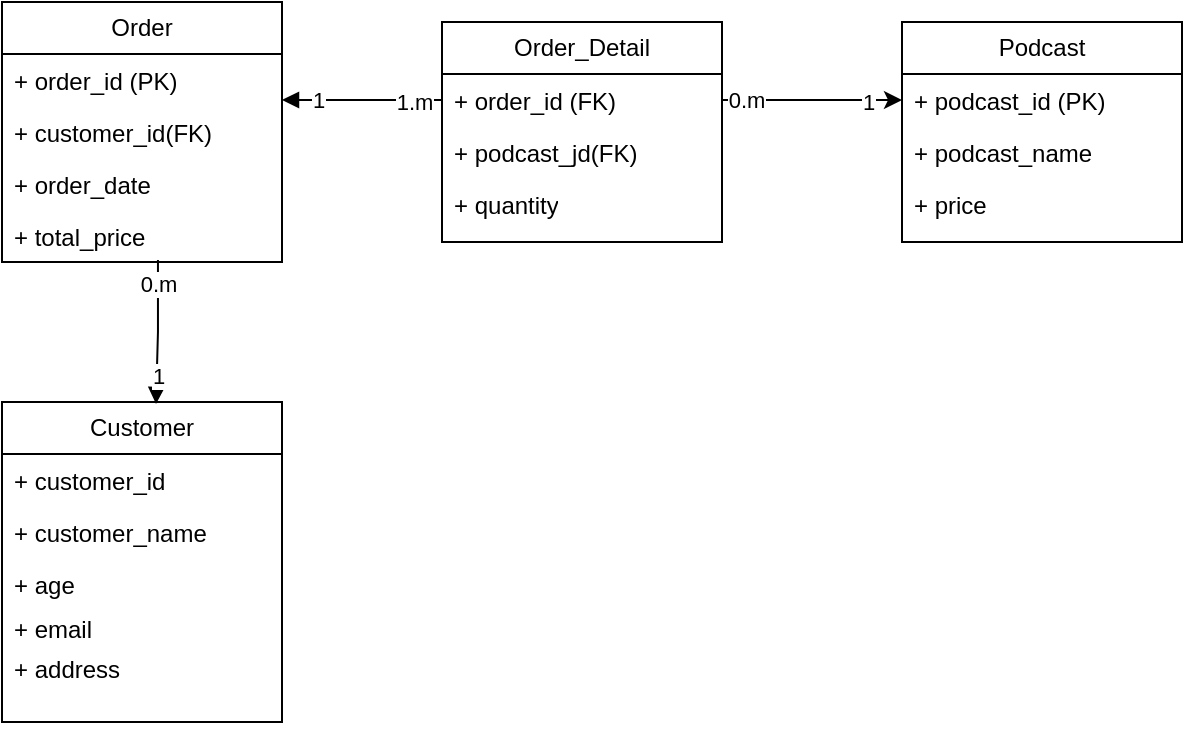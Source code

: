 <mxfile version="21.6.9" type="device">
  <diagram name="Page-1" id="wDHpB3DnewUIFkvnoVif">
    <mxGraphModel dx="1434" dy="758" grid="1" gridSize="10" guides="1" tooltips="1" connect="1" arrows="1" fold="1" page="1" pageScale="1" pageWidth="850" pageHeight="1100" math="0" shadow="0">
      <root>
        <mxCell id="0" />
        <mxCell id="1" parent="0" />
        <mxCell id="RK2NywHzFBHwZ73jp36x-1" value="Order" style="swimlane;fontStyle=0;childLayout=stackLayout;horizontal=1;startSize=26;fillColor=none;horizontalStack=0;resizeParent=1;resizeParentMax=0;resizeLast=0;collapsible=1;marginBottom=0;whiteSpace=wrap;html=1;" vertex="1" parent="1">
          <mxGeometry x="80" y="90" width="140" height="130" as="geometry" />
        </mxCell>
        <mxCell id="RK2NywHzFBHwZ73jp36x-2" value="+ order_id (PK)" style="text;strokeColor=none;fillColor=none;align=left;verticalAlign=top;spacingLeft=4;spacingRight=4;overflow=hidden;rotatable=0;points=[[0,0.5],[1,0.5]];portConstraint=eastwest;whiteSpace=wrap;html=1;" vertex="1" parent="RK2NywHzFBHwZ73jp36x-1">
          <mxGeometry y="26" width="140" height="26" as="geometry" />
        </mxCell>
        <mxCell id="RK2NywHzFBHwZ73jp36x-3" value="+ customer_id(FK)" style="text;strokeColor=none;fillColor=none;align=left;verticalAlign=top;spacingLeft=4;spacingRight=4;overflow=hidden;rotatable=0;points=[[0,0.5],[1,0.5]];portConstraint=eastwest;whiteSpace=wrap;html=1;" vertex="1" parent="RK2NywHzFBHwZ73jp36x-1">
          <mxGeometry y="52" width="140" height="26" as="geometry" />
        </mxCell>
        <mxCell id="RK2NywHzFBHwZ73jp36x-4" value="+ order_date" style="text;strokeColor=none;fillColor=none;align=left;verticalAlign=top;spacingLeft=4;spacingRight=4;overflow=hidden;rotatable=0;points=[[0,0.5],[1,0.5]];portConstraint=eastwest;whiteSpace=wrap;html=1;" vertex="1" parent="RK2NywHzFBHwZ73jp36x-1">
          <mxGeometry y="78" width="140" height="52" as="geometry" />
        </mxCell>
        <mxCell id="RK2NywHzFBHwZ73jp36x-5" value="+ total_price" style="text;strokeColor=none;fillColor=none;align=left;verticalAlign=top;spacingLeft=4;spacingRight=4;overflow=hidden;rotatable=0;points=[[0,0.5],[1,0.5]];portConstraint=eastwest;whiteSpace=wrap;html=1;" vertex="1" parent="1">
          <mxGeometry x="80" y="194" width="140" height="26" as="geometry" />
        </mxCell>
        <mxCell id="RK2NywHzFBHwZ73jp36x-7" value="Customer" style="swimlane;fontStyle=0;childLayout=stackLayout;horizontal=1;startSize=26;fillColor=none;horizontalStack=0;resizeParent=1;resizeParentMax=0;resizeLast=0;collapsible=1;marginBottom=0;whiteSpace=wrap;html=1;" vertex="1" parent="1">
          <mxGeometry x="80" y="290" width="140" height="160" as="geometry" />
        </mxCell>
        <mxCell id="RK2NywHzFBHwZ73jp36x-8" value="+ customer_id" style="text;strokeColor=none;fillColor=none;align=left;verticalAlign=top;spacingLeft=4;spacingRight=4;overflow=hidden;rotatable=0;points=[[0,0.5],[1,0.5]];portConstraint=eastwest;whiteSpace=wrap;html=1;" vertex="1" parent="RK2NywHzFBHwZ73jp36x-7">
          <mxGeometry y="26" width="140" height="26" as="geometry" />
        </mxCell>
        <mxCell id="RK2NywHzFBHwZ73jp36x-9" value="+ customer_name" style="text;strokeColor=none;fillColor=none;align=left;verticalAlign=top;spacingLeft=4;spacingRight=4;overflow=hidden;rotatable=0;points=[[0,0.5],[1,0.5]];portConstraint=eastwest;whiteSpace=wrap;html=1;" vertex="1" parent="RK2NywHzFBHwZ73jp36x-7">
          <mxGeometry y="52" width="140" height="26" as="geometry" />
        </mxCell>
        <mxCell id="RK2NywHzFBHwZ73jp36x-10" value="+ age" style="text;strokeColor=none;fillColor=none;align=left;verticalAlign=top;spacingLeft=4;spacingRight=4;overflow=hidden;rotatable=0;points=[[0,0.5],[1,0.5]];portConstraint=eastwest;whiteSpace=wrap;html=1;" vertex="1" parent="RK2NywHzFBHwZ73jp36x-7">
          <mxGeometry y="78" width="140" height="42" as="geometry" />
        </mxCell>
        <mxCell id="RK2NywHzFBHwZ73jp36x-11" value="+ address" style="text;strokeColor=none;fillColor=none;align=left;verticalAlign=top;spacingLeft=4;spacingRight=4;overflow=hidden;rotatable=0;points=[[0,0.5],[1,0.5]];portConstraint=eastwest;whiteSpace=wrap;html=1;" vertex="1" parent="RK2NywHzFBHwZ73jp36x-7">
          <mxGeometry y="120" width="140" height="40" as="geometry" />
        </mxCell>
        <mxCell id="RK2NywHzFBHwZ73jp36x-12" value="+ email" style="text;strokeColor=none;fillColor=none;align=left;verticalAlign=top;spacingLeft=4;spacingRight=4;overflow=hidden;rotatable=0;points=[[0,0.5],[1,0.5]];portConstraint=eastwest;whiteSpace=wrap;html=1;" vertex="1" parent="1">
          <mxGeometry x="80" y="390" width="140" height="20" as="geometry" />
        </mxCell>
        <mxCell id="RK2NywHzFBHwZ73jp36x-13" value="Order_Detail" style="swimlane;fontStyle=0;childLayout=stackLayout;horizontal=1;startSize=26;fillColor=none;horizontalStack=0;resizeParent=1;resizeParentMax=0;resizeLast=0;collapsible=1;marginBottom=0;whiteSpace=wrap;html=1;" vertex="1" parent="1">
          <mxGeometry x="300" y="100" width="140" height="110" as="geometry" />
        </mxCell>
        <mxCell id="RK2NywHzFBHwZ73jp36x-14" value="+ order_id (FK)" style="text;strokeColor=none;fillColor=none;align=left;verticalAlign=top;spacingLeft=4;spacingRight=4;overflow=hidden;rotatable=0;points=[[0,0.5],[1,0.5]];portConstraint=eastwest;whiteSpace=wrap;html=1;" vertex="1" parent="RK2NywHzFBHwZ73jp36x-13">
          <mxGeometry y="26" width="140" height="26" as="geometry" />
        </mxCell>
        <mxCell id="RK2NywHzFBHwZ73jp36x-15" value="+ podcast_jd(FK)" style="text;strokeColor=none;fillColor=none;align=left;verticalAlign=top;spacingLeft=4;spacingRight=4;overflow=hidden;rotatable=0;points=[[0,0.5],[1,0.5]];portConstraint=eastwest;whiteSpace=wrap;html=1;" vertex="1" parent="RK2NywHzFBHwZ73jp36x-13">
          <mxGeometry y="52" width="140" height="26" as="geometry" />
        </mxCell>
        <mxCell id="RK2NywHzFBHwZ73jp36x-16" value="+ quantity" style="text;strokeColor=none;fillColor=none;align=left;verticalAlign=top;spacingLeft=4;spacingRight=4;overflow=hidden;rotatable=0;points=[[0,0.5],[1,0.5]];portConstraint=eastwest;whiteSpace=wrap;html=1;" vertex="1" parent="RK2NywHzFBHwZ73jp36x-13">
          <mxGeometry y="78" width="140" height="32" as="geometry" />
        </mxCell>
        <mxCell id="RK2NywHzFBHwZ73jp36x-18" value="Podcast" style="swimlane;fontStyle=0;childLayout=stackLayout;horizontal=1;startSize=26;fillColor=none;horizontalStack=0;resizeParent=1;resizeParentMax=0;resizeLast=0;collapsible=1;marginBottom=0;whiteSpace=wrap;html=1;" vertex="1" parent="1">
          <mxGeometry x="530" y="100" width="140" height="110" as="geometry" />
        </mxCell>
        <mxCell id="RK2NywHzFBHwZ73jp36x-19" value="+ podcast_id (PK)" style="text;strokeColor=none;fillColor=none;align=left;verticalAlign=top;spacingLeft=4;spacingRight=4;overflow=hidden;rotatable=0;points=[[0,0.5],[1,0.5]];portConstraint=eastwest;whiteSpace=wrap;html=1;" vertex="1" parent="RK2NywHzFBHwZ73jp36x-18">
          <mxGeometry y="26" width="140" height="26" as="geometry" />
        </mxCell>
        <mxCell id="RK2NywHzFBHwZ73jp36x-20" value="+ podcast_name" style="text;strokeColor=none;fillColor=none;align=left;verticalAlign=top;spacingLeft=4;spacingRight=4;overflow=hidden;rotatable=0;points=[[0,0.5],[1,0.5]];portConstraint=eastwest;whiteSpace=wrap;html=1;" vertex="1" parent="RK2NywHzFBHwZ73jp36x-18">
          <mxGeometry y="52" width="140" height="26" as="geometry" />
        </mxCell>
        <mxCell id="RK2NywHzFBHwZ73jp36x-21" value="+ price" style="text;strokeColor=none;fillColor=none;align=left;verticalAlign=top;spacingLeft=4;spacingRight=4;overflow=hidden;rotatable=0;points=[[0,0.5],[1,0.5]];portConstraint=eastwest;whiteSpace=wrap;html=1;" vertex="1" parent="RK2NywHzFBHwZ73jp36x-18">
          <mxGeometry y="78" width="140" height="32" as="geometry" />
        </mxCell>
        <mxCell id="RK2NywHzFBHwZ73jp36x-25" value="" style="html=1;verticalAlign=bottom;endArrow=block;edgeStyle=elbowEdgeStyle;elbow=vertical;curved=0;rounded=0;exitX=0.557;exitY=0.962;exitDx=0;exitDy=0;exitPerimeter=0;entryX=0.55;entryY=0.006;entryDx=0;entryDy=0;entryPerimeter=0;" edge="1" parent="1" source="RK2NywHzFBHwZ73jp36x-5" target="RK2NywHzFBHwZ73jp36x-7">
          <mxGeometry width="80" relative="1" as="geometry">
            <mxPoint x="380" y="390" as="sourcePoint" />
            <mxPoint x="460" y="390" as="targetPoint" />
          </mxGeometry>
        </mxCell>
        <mxCell id="RK2NywHzFBHwZ73jp36x-34" value="1" style="edgeLabel;html=1;align=center;verticalAlign=middle;resizable=0;points=[];" vertex="1" connectable="0" parent="RK2NywHzFBHwZ73jp36x-25">
          <mxGeometry x="0.617" y="1" relative="1" as="geometry">
            <mxPoint as="offset" />
          </mxGeometry>
        </mxCell>
        <mxCell id="RK2NywHzFBHwZ73jp36x-35" value="0.m" style="edgeLabel;html=1;align=center;verticalAlign=middle;resizable=0;points=[];" vertex="1" connectable="0" parent="RK2NywHzFBHwZ73jp36x-25">
          <mxGeometry x="-0.671" relative="1" as="geometry">
            <mxPoint as="offset" />
          </mxGeometry>
        </mxCell>
        <mxCell id="RK2NywHzFBHwZ73jp36x-26" value="" style="html=1;verticalAlign=bottom;endArrow=block;edgeStyle=elbowEdgeStyle;elbow=vertical;curved=0;rounded=0;exitX=0;exitY=0.5;exitDx=0;exitDy=0;" edge="1" parent="1" source="RK2NywHzFBHwZ73jp36x-14" target="RK2NywHzFBHwZ73jp36x-2">
          <mxGeometry width="80" relative="1" as="geometry">
            <mxPoint x="380" y="390" as="sourcePoint" />
            <mxPoint x="460" y="390" as="targetPoint" />
          </mxGeometry>
        </mxCell>
        <mxCell id="RK2NywHzFBHwZ73jp36x-36" value="1" style="edgeLabel;html=1;align=center;verticalAlign=middle;resizable=0;points=[];" vertex="1" connectable="0" parent="RK2NywHzFBHwZ73jp36x-26">
          <mxGeometry x="0.55" relative="1" as="geometry">
            <mxPoint as="offset" />
          </mxGeometry>
        </mxCell>
        <mxCell id="RK2NywHzFBHwZ73jp36x-37" value="1.m" style="edgeLabel;html=1;align=center;verticalAlign=middle;resizable=0;points=[];" vertex="1" connectable="0" parent="RK2NywHzFBHwZ73jp36x-26">
          <mxGeometry x="-0.65" y="1" relative="1" as="geometry">
            <mxPoint as="offset" />
          </mxGeometry>
        </mxCell>
        <mxCell id="RK2NywHzFBHwZ73jp36x-29" value="" style="endArrow=classic;html=1;rounded=0;exitX=1;exitY=0.5;exitDx=0;exitDy=0;entryX=0;entryY=0.5;entryDx=0;entryDy=0;" edge="1" parent="1" source="RK2NywHzFBHwZ73jp36x-14" target="RK2NywHzFBHwZ73jp36x-19">
          <mxGeometry width="50" height="50" relative="1" as="geometry">
            <mxPoint x="400" y="420" as="sourcePoint" />
            <mxPoint x="450" y="370" as="targetPoint" />
          </mxGeometry>
        </mxCell>
        <mxCell id="RK2NywHzFBHwZ73jp36x-38" value="0.m" style="edgeLabel;html=1;align=center;verticalAlign=middle;resizable=0;points=[];" vertex="1" connectable="0" parent="RK2NywHzFBHwZ73jp36x-29">
          <mxGeometry x="-0.733" relative="1" as="geometry">
            <mxPoint as="offset" />
          </mxGeometry>
        </mxCell>
        <mxCell id="RK2NywHzFBHwZ73jp36x-40" value="1" style="edgeLabel;html=1;align=center;verticalAlign=middle;resizable=0;points=[];" vertex="1" connectable="0" parent="RK2NywHzFBHwZ73jp36x-29">
          <mxGeometry x="0.622" y="-1" relative="1" as="geometry">
            <mxPoint as="offset" />
          </mxGeometry>
        </mxCell>
      </root>
    </mxGraphModel>
  </diagram>
</mxfile>
